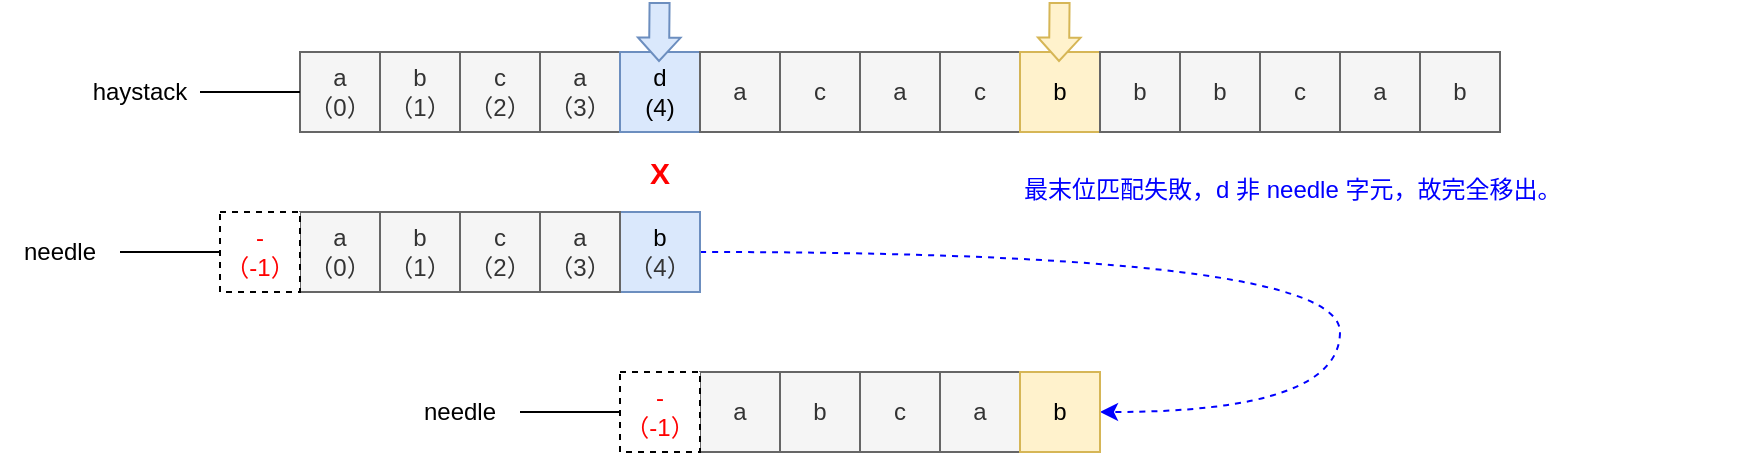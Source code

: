<mxfile version="20.3.0" type="device" pages="3"><diagram id="CD-3inegybL8uGqcTC5a" name="第 2 页"><mxGraphModel dx="946" dy="587" grid="1" gridSize="10" guides="1" tooltips="1" connect="1" arrows="1" fold="1" page="1" pageScale="1" pageWidth="827" pageHeight="1169" math="0" shadow="0"><root><mxCell id="0"/><mxCell id="1" parent="0"/><mxCell id="Z-Ff5z3R46uUvvrrYFbQ-1" value="b" style="rounded=0;whiteSpace=wrap;html=1;fillColor=#f5f5f5;strokeColor=#666666;fontColor=#333333;" parent="1" vertex="1"><mxGeometry x="760" y="280" width="40" height="40" as="geometry"/></mxCell><mxCell id="Z-Ff5z3R46uUvvrrYFbQ-2" value="&lt;font color=&quot;#ff0000&quot; style=&quot;font-size: 15px;&quot;&gt;&lt;b style=&quot;&quot;&gt;X&lt;/b&gt;&lt;/font&gt;" style="rounded=0;whiteSpace=wrap;html=1;fontSize=15;strokeColor=none;" parent="1" vertex="1"><mxGeometry x="360" y="320" width="40" height="40" as="geometry"/></mxCell><mxCell id="Z-Ff5z3R46uUvvrrYFbQ-3" value="b&lt;br&gt;（1）" style="rounded=0;whiteSpace=wrap;html=1;fillColor=#f5f5f5;fontColor=#333333;strokeColor=#666666;" parent="1" vertex="1"><mxGeometry x="240" y="280" width="40" height="40" as="geometry"/></mxCell><mxCell id="Z-Ff5z3R46uUvvrrYFbQ-4" value="c&lt;br&gt;（2）" style="rounded=0;whiteSpace=wrap;html=1;fillColor=#f5f5f5;fontColor=#333333;strokeColor=#666666;" parent="1" vertex="1"><mxGeometry x="280" y="280" width="40" height="40" as="geometry"/></mxCell><mxCell id="Z-Ff5z3R46uUvvrrYFbQ-5" value="a&lt;br&gt;（3）" style="rounded=0;whiteSpace=wrap;html=1;fillColor=#f5f5f5;strokeColor=#666666;fontColor=#333333;" parent="1" vertex="1"><mxGeometry x="320" y="280" width="40" height="40" as="geometry"/></mxCell><mxCell id="Z-Ff5z3R46uUvvrrYFbQ-6" value="a" style="rounded=0;whiteSpace=wrap;html=1;fillColor=#f5f5f5;strokeColor=#666666;fontColor=#333333;" parent="1" vertex="1"><mxGeometry x="480" y="280" width="40" height="40" as="geometry"/></mxCell><mxCell id="Z-Ff5z3R46uUvvrrYFbQ-7" value="a&lt;br&gt;（0）" style="rounded=0;whiteSpace=wrap;html=1;fillColor=#f5f5f5;fontColor=#333333;strokeColor=#666666;" parent="1" vertex="1"><mxGeometry x="200" y="280" width="40" height="40" as="geometry"/></mxCell><mxCell id="Z-Ff5z3R46uUvvrrYFbQ-8" value="d&lt;br&gt;(4)" style="rounded=0;whiteSpace=wrap;html=1;fillColor=#dae8fc;strokeColor=#6c8ebf;" parent="1" vertex="1"><mxGeometry x="360" y="280" width="40" height="40" as="geometry"/></mxCell><mxCell id="Z-Ff5z3R46uUvvrrYFbQ-9" value="c" style="rounded=0;whiteSpace=wrap;html=1;fillColor=#f5f5f5;strokeColor=#666666;fontColor=#333333;" parent="1" vertex="1"><mxGeometry x="440" y="280" width="40" height="40" as="geometry"/></mxCell><mxCell id="Z-Ff5z3R46uUvvrrYFbQ-10" value="c" style="rounded=0;whiteSpace=wrap;html=1;fillColor=#f5f5f5;strokeColor=#666666;fontColor=#333333;" parent="1" vertex="1"><mxGeometry x="680" y="280" width="40" height="40" as="geometry"/></mxCell><mxCell id="Z-Ff5z3R46uUvvrrYFbQ-11" style="edgeStyle=orthogonalEdgeStyle;rounded=0;orthogonalLoop=1;jettySize=auto;html=1;exitX=1;exitY=0.5;exitDx=0;exitDy=0;entryX=0;entryY=0.5;entryDx=0;entryDy=0;endArrow=none;endFill=0;" parent="1" source="Z-Ff5z3R46uUvvrrYFbQ-12" target="Z-Ff5z3R46uUvvrrYFbQ-7" edge="1"><mxGeometry relative="1" as="geometry"/></mxCell><mxCell id="Z-Ff5z3R46uUvvrrYFbQ-12" value="haystack" style="text;html=1;align=center;verticalAlign=middle;whiteSpace=wrap;rounded=0;" parent="1" vertex="1"><mxGeometry x="90" y="285" width="60" height="30" as="geometry"/></mxCell><mxCell id="Z-Ff5z3R46uUvvrrYFbQ-13" value="" style="shape=flexArrow;endArrow=classic;html=1;rounded=0;endWidth=10.263;endSize=3.561;fillColor=#dae8fc;strokeColor=#6c8ebf;" parent="1" edge="1"><mxGeometry width="50" height="50" relative="1" as="geometry"><mxPoint x="379.79" y="255" as="sourcePoint"/><mxPoint x="379.5" y="285" as="targetPoint"/></mxGeometry></mxCell><mxCell id="Z-Ff5z3R46uUvvrrYFbQ-17" style="edgeStyle=orthogonalEdgeStyle;rounded=0;orthogonalLoop=1;jettySize=auto;html=1;exitX=1;exitY=0.5;exitDx=0;exitDy=0;entryX=0;entryY=0.5;entryDx=0;entryDy=0;endArrow=none;endFill=0;" parent="1" edge="1"><mxGeometry relative="1" as="geometry"><mxPoint x="160" y="380" as="targetPoint"/><mxPoint x="110" y="380" as="sourcePoint"/></mxGeometry></mxCell><mxCell id="Z-Ff5z3R46uUvvrrYFbQ-18" value="needle" style="text;html=1;strokeColor=none;fillColor=none;align=center;verticalAlign=middle;whiteSpace=wrap;rounded=0;" parent="1" vertex="1"><mxGeometry x="50" y="365" width="60" height="30" as="geometry"/></mxCell><mxCell id="Z-Ff5z3R46uUvvrrYFbQ-19" value="a" style="rounded=0;whiteSpace=wrap;html=1;fillColor=#f5f5f5;strokeColor=#666666;fontColor=#333333;" parent="1" vertex="1"><mxGeometry x="720" y="280" width="40" height="40" as="geometry"/></mxCell><mxCell id="Z-Ff5z3R46uUvvrrYFbQ-21" value="a" style="rounded=0;whiteSpace=wrap;html=1;fillColor=#f5f5f5;strokeColor=#666666;fontColor=#333333;" parent="1" vertex="1"><mxGeometry x="400" y="280" width="40" height="40" as="geometry"/></mxCell><mxCell id="Z-Ff5z3R46uUvvrrYFbQ-22" style="edgeStyle=orthogonalEdgeStyle;rounded=0;orthogonalLoop=1;jettySize=auto;html=1;exitX=1;exitY=0.5;exitDx=0;exitDy=0;entryX=0;entryY=0.5;entryDx=0;entryDy=0;endArrow=none;endFill=0;" parent="1" edge="1"><mxGeometry relative="1" as="geometry"><mxPoint x="360" y="460" as="targetPoint"/><mxPoint x="310" y="460" as="sourcePoint"/></mxGeometry></mxCell><mxCell id="Z-Ff5z3R46uUvvrrYFbQ-23" value="c" style="rounded=0;whiteSpace=wrap;html=1;fillColor=#f5f5f5;strokeColor=#666666;fontColor=#333333;" parent="1" vertex="1"><mxGeometry x="520" y="280" width="40" height="40" as="geometry"/></mxCell><mxCell id="Z-Ff5z3R46uUvvrrYFbQ-24" value="b" style="rounded=0;whiteSpace=wrap;html=1;fillColor=#fff2cc;strokeColor=#d6b656;" parent="1" vertex="1"><mxGeometry x="560" y="280" width="40" height="40" as="geometry"/></mxCell><mxCell id="Z-Ff5z3R46uUvvrrYFbQ-26" value="b" style="rounded=0;whiteSpace=wrap;html=1;fillColor=#f5f5f5;strokeColor=#666666;fontColor=#333333;" parent="1" vertex="1"><mxGeometry x="600" y="280" width="40" height="40" as="geometry"/></mxCell><mxCell id="Z-Ff5z3R46uUvvrrYFbQ-27" value="b" style="rounded=0;whiteSpace=wrap;html=1;fillColor=#f5f5f5;strokeColor=#666666;fontColor=#333333;" parent="1" vertex="1"><mxGeometry x="640" y="280" width="40" height="40" as="geometry"/></mxCell><mxCell id="Z-Ff5z3R46uUvvrrYFbQ-29" value="" style="endArrow=classic;html=1;rounded=0;edgeStyle=orthogonalEdgeStyle;curved=1;strokeColor=#0000FF;dashed=1;exitX=1;exitY=0.5;exitDx=0;exitDy=0;entryX=1;entryY=0.5;entryDx=0;entryDy=0;" parent="1" edge="1"><mxGeometry width="50" height="50" relative="1" as="geometry"><mxPoint x="400" y="380" as="sourcePoint"/><mxPoint x="600" y="460" as="targetPoint"/><Array as="points"><mxPoint x="720" y="380"/><mxPoint x="720" y="460"/></Array></mxGeometry></mxCell><mxCell id="Z-Ff5z3R46uUvvrrYFbQ-31" value="" style="shape=flexArrow;endArrow=classic;html=1;rounded=0;endWidth=10.263;endSize=3.561;fillColor=#fff2cc;strokeColor=#d6b656;" parent="1" edge="1"><mxGeometry width="50" height="50" relative="1" as="geometry"><mxPoint x="579.79" y="255" as="sourcePoint"/><mxPoint x="579.5" y="285" as="targetPoint"/></mxGeometry></mxCell><mxCell id="ot6mlo0A_aKcgbsdT5fi-1" value="c" style="rounded=0;whiteSpace=wrap;html=1;fillColor=#f5f5f5;strokeColor=#666666;fontColor=#333333;" parent="1" vertex="1"><mxGeometry x="480" y="440" width="40" height="40" as="geometry"/></mxCell><mxCell id="ot6mlo0A_aKcgbsdT5fi-2" value="a" style="rounded=0;whiteSpace=wrap;html=1;fillColor=#f5f5f5;fontColor=#333333;strokeColor=#666666;" parent="1" vertex="1"><mxGeometry x="400" y="440" width="40" height="40" as="geometry"/></mxCell><mxCell id="ot6mlo0A_aKcgbsdT5fi-3" value="b" style="rounded=0;whiteSpace=wrap;html=1;fillColor=#f5f5f5;strokeColor=#666666;fontColor=#333333;" parent="1" vertex="1"><mxGeometry x="440" y="440" width="40" height="40" as="geometry"/></mxCell><mxCell id="ot6mlo0A_aKcgbsdT5fi-4" style="edgeStyle=orthogonalEdgeStyle;rounded=0;orthogonalLoop=1;jettySize=auto;html=1;exitX=1;exitY=0.5;exitDx=0;exitDy=0;entryX=0;entryY=0.5;entryDx=0;entryDy=0;endArrow=none;endFill=0;" parent="1" edge="1"><mxGeometry relative="1" as="geometry"><mxPoint x="360" y="460" as="targetPoint"/><mxPoint x="310" y="460" as="sourcePoint"/></mxGeometry></mxCell><mxCell id="ot6mlo0A_aKcgbsdT5fi-5" value="needle" style="text;html=1;strokeColor=none;fillColor=none;align=center;verticalAlign=middle;whiteSpace=wrap;rounded=0;" parent="1" vertex="1"><mxGeometry x="250" y="445" width="60" height="30" as="geometry"/></mxCell><mxCell id="ot6mlo0A_aKcgbsdT5fi-6" value="a" style="rounded=0;whiteSpace=wrap;html=1;fillColor=#f5f5f5;strokeColor=#666666;fontColor=#333333;" parent="1" vertex="1"><mxGeometry x="520" y="440" width="40" height="40" as="geometry"/></mxCell><mxCell id="ot6mlo0A_aKcgbsdT5fi-7" value="b" style="rounded=0;whiteSpace=wrap;html=1;fillColor=#fff2cc;strokeColor=#d6b656;" parent="1" vertex="1"><mxGeometry x="560" y="440" width="40" height="40" as="geometry"/></mxCell><mxCell id="6Jzf38K3awY7108J03w3-1" value="c&lt;br&gt;（2）" style="rounded=0;whiteSpace=wrap;html=1;fillColor=#f5f5f5;fontColor=#333333;strokeColor=#666666;" parent="1" vertex="1"><mxGeometry x="280" y="360" width="40" height="40" as="geometry"/></mxCell><mxCell id="6Jzf38K3awY7108J03w3-2" value="a&lt;br&gt;（0）" style="rounded=0;whiteSpace=wrap;html=1;fillColor=#f5f5f5;fontColor=#333333;strokeColor=#666666;" parent="1" vertex="1"><mxGeometry x="200" y="360" width="40" height="40" as="geometry"/></mxCell><mxCell id="6Jzf38K3awY7108J03w3-3" value="b&lt;br&gt;（1）" style="rounded=0;whiteSpace=wrap;html=1;fillColor=#f5f5f5;fontColor=#333333;strokeColor=#666666;" parent="1" vertex="1"><mxGeometry x="240" y="360" width="40" height="40" as="geometry"/></mxCell><mxCell id="6Jzf38K3awY7108J03w3-4" value="b&lt;br style=&quot;color: rgb(51, 51, 51);&quot;&gt;&lt;span style=&quot;color: rgb(51, 51, 51);&quot;&gt;（4）&lt;/span&gt;" style="rounded=0;whiteSpace=wrap;html=1;fillColor=#dae8fc;strokeColor=#6c8ebf;" parent="1" vertex="1"><mxGeometry x="360" y="360" width="40" height="40" as="geometry"/></mxCell><mxCell id="6Jzf38K3awY7108J03w3-5" value="a&lt;br&gt;（3）" style="rounded=0;whiteSpace=wrap;html=1;fillColor=#f5f5f5;fontColor=#333333;strokeColor=#666666;" parent="1" vertex="1"><mxGeometry x="320" y="360" width="40" height="40" as="geometry"/></mxCell><mxCell id="6Jzf38K3awY7108J03w3-6" value="-&lt;br&gt;（-1）" style="rounded=0;whiteSpace=wrap;html=1;dashed=1;fontColor=#FF0000;" parent="1" vertex="1"><mxGeometry x="160" y="360" width="40" height="40" as="geometry"/></mxCell><mxCell id="6Jzf38K3awY7108J03w3-7" value="-&lt;br&gt;（-1）" style="rounded=0;whiteSpace=wrap;html=1;dashed=1;fontColor=#FF0000;" parent="1" vertex="1"><mxGeometry x="360" y="440" width="40" height="40" as="geometry"/></mxCell><mxCell id="LSaY9Rpvg6kZsQgYHW_2-1" value="&lt;font&gt;最末位匹配失敗，d 非 needle 字元，故完全移出。&lt;br&gt;&lt;/font&gt;" style="text;html=1;strokeColor=none;fillColor=none;align=left;verticalAlign=middle;whiteSpace=wrap;rounded=0;fontColor=#0000FF;" parent="1" vertex="1"><mxGeometry x="560" y="320" width="360" height="57.5" as="geometry"/></mxCell></root></mxGraphModel></diagram><diagram id="rEwPrCdhcxSWgoikzbEA" name="第 3 页"><mxGraphModel dx="946" dy="587" grid="1" gridSize="10" guides="1" tooltips="1" connect="1" arrows="1" fold="1" page="1" pageScale="1" pageWidth="827" pageHeight="1169" math="0" shadow="0"><root><mxCell id="0"/><mxCell id="1" parent="0"/><mxCell id="_6xoo4HEcYC9FSSWQcDN-2" value="&lt;font color=&quot;#ff0000&quot; style=&quot;font-size: 15px;&quot;&gt;&lt;b style=&quot;&quot;&gt;X&lt;/b&gt;&lt;/font&gt;" style="rounded=0;whiteSpace=wrap;html=1;fontSize=15;strokeColor=none;" parent="1" vertex="1"><mxGeometry x="520" y="320" width="40" height="40" as="geometry"/></mxCell><mxCell id="_6xoo4HEcYC9FSSWQcDN-4" value="&lt;font&gt;&lt;b&gt;O&lt;/b&gt;&lt;/font&gt;" style="rounded=0;whiteSpace=wrap;html=1;fontSize=15;strokeColor=none;fontColor=#00FF00;" parent="1" vertex="1"><mxGeometry x="560" y="320" width="40" height="40" as="geometry"/></mxCell><mxCell id="_6xoo4HEcYC9FSSWQcDN-7" value="b" style="rounded=0;whiteSpace=wrap;html=1;fillColor=#f5f5f5;strokeColor=#666666;fontColor=#333333;" parent="1" vertex="1"><mxGeometry x="760" y="280" width="40" height="40" as="geometry"/></mxCell><mxCell id="_6xoo4HEcYC9FSSWQcDN-8" value="b" style="rounded=0;whiteSpace=wrap;html=1;fillColor=#f5f5f5;fontColor=#333333;strokeColor=#666666;" parent="1" vertex="1"><mxGeometry x="240" y="280" width="40" height="40" as="geometry"/></mxCell><mxCell id="_6xoo4HEcYC9FSSWQcDN-9" value="c" style="rounded=0;whiteSpace=wrap;html=1;fillColor=#f5f5f5;fontColor=#333333;strokeColor=#666666;" parent="1" vertex="1"><mxGeometry x="280" y="280" width="40" height="40" as="geometry"/></mxCell><mxCell id="_6xoo4HEcYC9FSSWQcDN-10" value="a" style="rounded=0;whiteSpace=wrap;html=1;fillColor=#f5f5f5;strokeColor=#666666;fontColor=#333333;" parent="1" vertex="1"><mxGeometry x="320" y="280" width="40" height="40" as="geometry"/></mxCell><mxCell id="_6xoo4HEcYC9FSSWQcDN-11" value="a&lt;br style=&quot;color: rgb(51, 51, 51);&quot;&gt;&lt;span style=&quot;color: rgb(51, 51, 51);&quot;&gt;（2）&lt;/span&gt;" style="rounded=0;whiteSpace=wrap;html=1;fillColor=#f5f5f5;strokeColor=#666666;fontColor=#333333;" parent="1" vertex="1"><mxGeometry x="480" y="280" width="40" height="40" as="geometry"/></mxCell><mxCell id="_6xoo4HEcYC9FSSWQcDN-12" value="a" style="rounded=0;whiteSpace=wrap;html=1;fillColor=#f5f5f5;fontColor=#333333;strokeColor=#666666;" parent="1" vertex="1"><mxGeometry x="200" y="280" width="40" height="40" as="geometry"/></mxCell><mxCell id="_6xoo4HEcYC9FSSWQcDN-13" value="d" style="rounded=0;whiteSpace=wrap;html=1;fillColor=#dae8fc;strokeColor=#6c8ebf;" parent="1" vertex="1"><mxGeometry x="360" y="280" width="40" height="40" as="geometry"/></mxCell><mxCell id="_6xoo4HEcYC9FSSWQcDN-14" value="c&lt;br style=&quot;color: rgb(51, 51, 51);&quot;&gt;&lt;span style=&quot;color: rgb(51, 51, 51);&quot;&gt;（1）&lt;/span&gt;" style="rounded=0;whiteSpace=wrap;html=1;fillColor=#f5f5f5;strokeColor=#666666;fontColor=#333333;" parent="1" vertex="1"><mxGeometry x="440" y="280" width="40" height="40" as="geometry"/></mxCell><mxCell id="_6xoo4HEcYC9FSSWQcDN-15" value="c" style="rounded=0;whiteSpace=wrap;html=1;fillColor=#f5f5f5;strokeColor=#666666;fontColor=#333333;" parent="1" vertex="1"><mxGeometry x="680" y="280" width="40" height="40" as="geometry"/></mxCell><mxCell id="_6xoo4HEcYC9FSSWQcDN-16" style="edgeStyle=orthogonalEdgeStyle;rounded=0;orthogonalLoop=1;jettySize=auto;html=1;exitX=1;exitY=0.5;exitDx=0;exitDy=0;entryX=0;entryY=0.5;entryDx=0;entryDy=0;endArrow=none;endFill=0;" parent="1" source="_6xoo4HEcYC9FSSWQcDN-17" target="_6xoo4HEcYC9FSSWQcDN-12" edge="1"><mxGeometry relative="1" as="geometry"/></mxCell><mxCell id="_6xoo4HEcYC9FSSWQcDN-17" value="haystack" style="text;html=1;align=center;verticalAlign=middle;whiteSpace=wrap;rounded=0;" parent="1" vertex="1"><mxGeometry x="90" y="285" width="60" height="30" as="geometry"/></mxCell><mxCell id="_6xoo4HEcYC9FSSWQcDN-18" value="" style="shape=flexArrow;endArrow=classic;html=1;rounded=0;endWidth=10.263;endSize=3.561;fillColor=#dae8fc;strokeColor=#6c8ebf;" parent="1" edge="1"><mxGeometry width="50" height="50" relative="1" as="geometry"><mxPoint x="379.79" y="255" as="sourcePoint"/><mxPoint x="379.5" y="285" as="targetPoint"/></mxGeometry></mxCell><mxCell id="_6xoo4HEcYC9FSSWQcDN-24" value="a" style="rounded=0;whiteSpace=wrap;html=1;fillColor=#f5f5f5;strokeColor=#666666;fontColor=#333333;" parent="1" vertex="1"><mxGeometry x="720" y="280" width="40" height="40" as="geometry"/></mxCell><mxCell id="_6xoo4HEcYC9FSSWQcDN-26" value="a&lt;br&gt;（0）" style="rounded=0;whiteSpace=wrap;html=1;fillColor=#f5f5f5;strokeColor=#666666;fontColor=#333333;" parent="1" vertex="1"><mxGeometry x="400" y="280" width="40" height="40" as="geometry"/></mxCell><mxCell id="_6xoo4HEcYC9FSSWQcDN-27" value="c&lt;br style=&quot;color: rgb(51, 51, 51);&quot;&gt;&lt;span style=&quot;color: rgb(51, 51, 51);&quot;&gt;（2）&lt;/span&gt;" style="rounded=0;whiteSpace=wrap;html=1;fillColor=#f5f5f5;strokeColor=#666666;fontColor=#333333;" parent="1" vertex="1"><mxGeometry x="480" y="360" width="40" height="40" as="geometry"/></mxCell><mxCell id="_6xoo4HEcYC9FSSWQcDN-28" value="a&lt;br&gt;（0）" style="rounded=0;whiteSpace=wrap;html=1;fillColor=#f5f5f5;fontColor=#333333;strokeColor=#666666;" parent="1" vertex="1"><mxGeometry x="400" y="360" width="40" height="40" as="geometry"/></mxCell><mxCell id="_6xoo4HEcYC9FSSWQcDN-29" value="b&lt;br style=&quot;color: rgb(51, 51, 51);&quot;&gt;&lt;span style=&quot;color: rgb(51, 51, 51);&quot;&gt;（1）&lt;/span&gt;" style="rounded=0;whiteSpace=wrap;html=1;fillColor=#f5f5f5;strokeColor=#666666;fontColor=#333333;" parent="1" vertex="1"><mxGeometry x="440" y="360" width="40" height="40" as="geometry"/></mxCell><mxCell id="_6xoo4HEcYC9FSSWQcDN-30" style="edgeStyle=orthogonalEdgeStyle;rounded=0;orthogonalLoop=1;jettySize=auto;html=1;exitX=1;exitY=0.5;exitDx=0;exitDy=0;entryX=0;entryY=0.5;entryDx=0;entryDy=0;endArrow=none;endFill=0;" parent="1" edge="1"><mxGeometry relative="1" as="geometry"><mxPoint x="360" y="379.5" as="targetPoint"/><mxPoint x="310" y="379.5" as="sourcePoint"/></mxGeometry></mxCell><mxCell id="_6xoo4HEcYC9FSSWQcDN-31" value="needle" style="text;html=1;strokeColor=none;fillColor=none;align=center;verticalAlign=middle;whiteSpace=wrap;rounded=0;" parent="1" vertex="1"><mxGeometry x="250" y="365" width="60" height="30" as="geometry"/></mxCell><mxCell id="_6xoo4HEcYC9FSSWQcDN-32" value="c&lt;br style=&quot;color: rgb(51, 51, 51);&quot;&gt;&lt;span style=&quot;color: rgb(51, 51, 51);&quot;&gt;（3）&lt;/span&gt;" style="rounded=0;whiteSpace=wrap;html=1;fillColor=#fff2cc;strokeColor=#d6b656;" parent="1" vertex="1"><mxGeometry x="520" y="280" width="40" height="40" as="geometry"/></mxCell><mxCell id="_6xoo4HEcYC9FSSWQcDN-33" value="b&lt;br style=&quot;color: rgb(51, 51, 51);&quot;&gt;&lt;span style=&quot;color: rgb(51, 51, 51);&quot;&gt;（4）&lt;/span&gt;" style="rounded=0;whiteSpace=wrap;html=1;fillColor=#fff2cc;strokeColor=#d6b656;" parent="1" vertex="1"><mxGeometry x="560" y="280" width="40" height="40" as="geometry"/></mxCell><mxCell id="_6xoo4HEcYC9FSSWQcDN-35" value="c" style="rounded=0;whiteSpace=wrap;html=1;fillColor=#f5f5f5;strokeColor=#666666;fontColor=#333333;" parent="1" vertex="1"><mxGeometry x="520" y="440" width="40" height="40" as="geometry"/></mxCell><mxCell id="_6xoo4HEcYC9FSSWQcDN-36" value="a&lt;br&gt;" style="rounded=0;whiteSpace=wrap;html=1;fillColor=#f5f5f5;fontColor=#333333;strokeColor=#666666;" parent="1" vertex="1"><mxGeometry x="440" y="440" width="40" height="40" as="geometry"/></mxCell><mxCell id="_6xoo4HEcYC9FSSWQcDN-37" value="b" style="rounded=0;whiteSpace=wrap;html=1;fillColor=#f5f5f5;strokeColor=#666666;fontColor=#333333;" parent="1" vertex="1"><mxGeometry x="480" y="440" width="40" height="40" as="geometry"/></mxCell><mxCell id="_6xoo4HEcYC9FSSWQcDN-38" style="edgeStyle=orthogonalEdgeStyle;rounded=0;orthogonalLoop=1;jettySize=auto;html=1;exitX=1;exitY=0.5;exitDx=0;exitDy=0;entryX=0;entryY=0.5;entryDx=0;entryDy=0;endArrow=none;endFill=0;" parent="1" edge="1"><mxGeometry relative="1" as="geometry"><mxPoint x="400" y="460" as="targetPoint"/><mxPoint x="350" y="460" as="sourcePoint"/></mxGeometry></mxCell><mxCell id="_6xoo4HEcYC9FSSWQcDN-39" value="needle" style="text;html=1;strokeColor=none;fillColor=none;align=center;verticalAlign=middle;whiteSpace=wrap;rounded=0;" parent="1" vertex="1"><mxGeometry x="290" y="445" width="60" height="30" as="geometry"/></mxCell><mxCell id="_6xoo4HEcYC9FSSWQcDN-40" value="b" style="rounded=0;whiteSpace=wrap;html=1;fillColor=#f8cecc;strokeColor=#b85450;" parent="1" vertex="1"><mxGeometry x="600" y="280" width="40" height="40" as="geometry"/></mxCell><mxCell id="_6xoo4HEcYC9FSSWQcDN-41" value="b" style="rounded=0;whiteSpace=wrap;html=1;fillColor=#f5f5f5;strokeColor=#666666;fontColor=#333333;" parent="1" vertex="1"><mxGeometry x="640" y="280" width="40" height="40" as="geometry"/></mxCell><mxCell id="_6xoo4HEcYC9FSSWQcDN-42" value="" style="shape=flexArrow;endArrow=classic;html=1;rounded=0;endWidth=10.263;endSize=3.561;fillColor=#f8cecc;strokeColor=#b85450;" parent="1" edge="1"><mxGeometry width="50" height="50" relative="1" as="geometry"><mxPoint x="619.79" y="255" as="sourcePoint"/><mxPoint x="619.5" y="285" as="targetPoint"/></mxGeometry></mxCell><mxCell id="_6xoo4HEcYC9FSSWQcDN-44" value="" style="endArrow=classic;html=1;rounded=0;entryX=1;entryY=0.5;entryDx=0;entryDy=0;edgeStyle=orthogonalEdgeStyle;curved=1;strokeColor=#666600;dashed=1;exitX=1;exitY=0.5;exitDx=0;exitDy=0;" parent="1" source="_6xoo4HEcYC9FSSWQcDN-47" target="_6xoo4HEcYC9FSSWQcDN-50" edge="1"><mxGeometry width="50" height="50" relative="1" as="geometry"><mxPoint x="725" y="380" as="sourcePoint"/><mxPoint x="765" y="460" as="targetPoint"/><Array as="points"><mxPoint x="835" y="380"/><mxPoint x="835" y="460"/></Array></mxGeometry></mxCell><mxCell id="_6xoo4HEcYC9FSSWQcDN-46" value="a&lt;br style=&quot;color: rgb(51, 51, 51);&quot;&gt;&lt;span style=&quot;color: rgb(51, 51, 51);&quot;&gt;（3）&lt;/span&gt;" style="rounded=0;whiteSpace=wrap;html=1;fillColor=#fff2cc;strokeColor=#d6b656;" parent="1" vertex="1"><mxGeometry x="520" y="360" width="40" height="40" as="geometry"/></mxCell><mxCell id="_6xoo4HEcYC9FSSWQcDN-47" value="b&lt;br style=&quot;color: rgb(51, 51, 51);&quot;&gt;&lt;span style=&quot;color: rgb(51, 51, 51);&quot;&gt;（4）&lt;/span&gt;" style="rounded=0;whiteSpace=wrap;html=1;fillColor=#fff2cc;strokeColor=#d6b656;" parent="1" vertex="1"><mxGeometry x="560" y="360" width="40" height="40" as="geometry"/></mxCell><mxCell id="_6xoo4HEcYC9FSSWQcDN-48" value="" style="shape=flexArrow;endArrow=classic;html=1;rounded=0;endWidth=10.263;endSize=3.561;fillColor=#ffe6cc;strokeColor=#d79b00;" parent="1" edge="1"><mxGeometry width="50" height="50" relative="1" as="geometry"><mxPoint x="579.79" y="255" as="sourcePoint"/><mxPoint x="579.5" y="285" as="targetPoint"/></mxGeometry></mxCell><mxCell id="_6xoo4HEcYC9FSSWQcDN-49" value="a" style="rounded=0;whiteSpace=wrap;html=1;fillColor=#f5f5f5;strokeColor=#666666;fontColor=#333333;" parent="1" vertex="1"><mxGeometry x="560" y="440" width="40" height="40" as="geometry"/></mxCell><mxCell id="_6xoo4HEcYC9FSSWQcDN-50" value="b" style="rounded=0;whiteSpace=wrap;html=1;fillColor=#f8cecc;strokeColor=#b85450;" parent="1" vertex="1"><mxGeometry x="600" y="440" width="40" height="40" as="geometry"/></mxCell><mxCell id="YGIRPTK9AOIuu0RYIfAv-1" value="-&lt;br&gt;（-1）" style="rounded=0;whiteSpace=wrap;html=1;dashed=1;fontColor=#FF0000;" parent="1" vertex="1"><mxGeometry x="360" y="360" width="40" height="40" as="geometry"/></mxCell><mxCell id="_47jQxx1rjxJ5hIXiZcN-1" value="&lt;font&gt;比對失敗字符為 c，為 sub-haystack 的第 3 位，也是 needle 的第第 2 位。&lt;br&gt;&lt;/font&gt;" style="text;html=1;strokeColor=none;fillColor=none;align=left;verticalAlign=middle;whiteSpace=wrap;rounded=0;fontColor=#666600;" parent="1" vertex="1"><mxGeometry x="680" y="320" width="360" height="57.5" as="geometry"/></mxCell><mxCell id="kKrLmLbqtm-xaRWgZ_B4-1" value="-&lt;br&gt;（-1）" style="rounded=0;whiteSpace=wrap;html=1;dashed=1;fontColor=#FF0000;" parent="1" vertex="1"><mxGeometry x="400" y="440" width="40" height="40" as="geometry"/></mxCell></root></mxGraphModel></diagram><diagram id="Q6ZJyYUGk2l8_aEQp2oG" name="第 4 页"><mxGraphModel dx="946" dy="587" grid="1" gridSize="10" guides="1" tooltips="1" connect="1" arrows="1" fold="1" page="1" pageScale="1" pageWidth="827" pageHeight="1169" math="0" shadow="0"><root><mxCell id="0"/><mxCell id="1" parent="0"/><mxCell id="kpLB9MCaUnOAuJoE_dSj-1" value="&lt;font color=&quot;#ff0000&quot; style=&quot;font-size: 15px;&quot;&gt;&lt;b style=&quot;&quot;&gt;X&lt;/b&gt;&lt;/font&gt;" style="rounded=0;whiteSpace=wrap;html=1;fontSize=15;strokeColor=none;" vertex="1" parent="1"><mxGeometry x="560" y="320" width="40" height="40" as="geometry"/></mxCell><mxCell id="kpLB9MCaUnOAuJoE_dSj-2" value="&lt;font&gt;&lt;b&gt;O&lt;/b&gt;&lt;/font&gt;" style="rounded=0;whiteSpace=wrap;html=1;fontSize=15;strokeColor=none;fontColor=#00FF00;" vertex="1" parent="1"><mxGeometry x="600" y="320" width="40" height="40" as="geometry"/></mxCell><mxCell id="kpLB9MCaUnOAuJoE_dSj-3" value="b" style="rounded=0;whiteSpace=wrap;html=1;fillColor=#f5f5f5;strokeColor=#666666;fontColor=#333333;" vertex="1" parent="1"><mxGeometry x="760" y="280" width="40" height="40" as="geometry"/></mxCell><mxCell id="kpLB9MCaUnOAuJoE_dSj-4" value="b" style="rounded=0;whiteSpace=wrap;html=1;fillColor=#f5f5f5;fontColor=#333333;strokeColor=#666666;" vertex="1" parent="1"><mxGeometry x="240" y="280" width="40" height="40" as="geometry"/></mxCell><mxCell id="kpLB9MCaUnOAuJoE_dSj-5" value="c" style="rounded=0;whiteSpace=wrap;html=1;fillColor=#f5f5f5;fontColor=#333333;strokeColor=#666666;" vertex="1" parent="1"><mxGeometry x="280" y="280" width="40" height="40" as="geometry"/></mxCell><mxCell id="kpLB9MCaUnOAuJoE_dSj-6" value="a" style="rounded=0;whiteSpace=wrap;html=1;fillColor=#f5f5f5;strokeColor=#666666;fontColor=#333333;" vertex="1" parent="1"><mxGeometry x="320" y="280" width="40" height="40" as="geometry"/></mxCell><mxCell id="kpLB9MCaUnOAuJoE_dSj-7" value="a&lt;br&gt;（0）" style="rounded=0;whiteSpace=wrap;html=1;fillColor=#f5f5f5;strokeColor=#666666;fontColor=#333333;" vertex="1" parent="1"><mxGeometry x="480" y="280" width="40" height="40" as="geometry"/></mxCell><mxCell id="kpLB9MCaUnOAuJoE_dSj-8" value="a" style="rounded=0;whiteSpace=wrap;html=1;fillColor=#f5f5f5;fontColor=#333333;strokeColor=#666666;" vertex="1" parent="1"><mxGeometry x="200" y="280" width="40" height="40" as="geometry"/></mxCell><mxCell id="kpLB9MCaUnOAuJoE_dSj-9" value="d" style="rounded=0;whiteSpace=wrap;html=1;fillColor=#dae8fc;strokeColor=#6c8ebf;" vertex="1" parent="1"><mxGeometry x="360" y="280" width="40" height="40" as="geometry"/></mxCell><mxCell id="kpLB9MCaUnOAuJoE_dSj-10" value="c&lt;br&gt;（0）" style="rounded=0;whiteSpace=wrap;html=1;fillColor=#f5f5f5;strokeColor=#666666;fontColor=#333333;" vertex="1" parent="1"><mxGeometry x="440" y="280" width="40" height="40" as="geometry"/></mxCell><mxCell id="kpLB9MCaUnOAuJoE_dSj-11" value="c" style="rounded=0;whiteSpace=wrap;html=1;fillColor=#f5f5f5;strokeColor=#666666;fontColor=#333333;" vertex="1" parent="1"><mxGeometry x="680" y="280" width="40" height="40" as="geometry"/></mxCell><mxCell id="kpLB9MCaUnOAuJoE_dSj-12" style="edgeStyle=orthogonalEdgeStyle;rounded=0;orthogonalLoop=1;jettySize=auto;html=1;exitX=1;exitY=0.5;exitDx=0;exitDy=0;entryX=0;entryY=0.5;entryDx=0;entryDy=0;endArrow=none;endFill=0;" edge="1" parent="1" source="kpLB9MCaUnOAuJoE_dSj-13" target="kpLB9MCaUnOAuJoE_dSj-8"><mxGeometry relative="1" as="geometry"/></mxCell><mxCell id="kpLB9MCaUnOAuJoE_dSj-13" value="haystack" style="text;html=1;align=center;verticalAlign=middle;whiteSpace=wrap;rounded=0;" vertex="1" parent="1"><mxGeometry x="90" y="285" width="60" height="30" as="geometry"/></mxCell><mxCell id="kpLB9MCaUnOAuJoE_dSj-14" value="" style="shape=flexArrow;endArrow=classic;html=1;rounded=0;endWidth=10.263;endSize=3.561;fillColor=#dae8fc;strokeColor=#6c8ebf;" edge="1" parent="1"><mxGeometry width="50" height="50" relative="1" as="geometry"><mxPoint x="379.79" y="255" as="sourcePoint"/><mxPoint x="379.5" y="285" as="targetPoint"/></mxGeometry></mxCell><mxCell id="kpLB9MCaUnOAuJoE_dSj-15" value="a" style="rounded=0;whiteSpace=wrap;html=1;fillColor=#f5f5f5;strokeColor=#666666;fontColor=#333333;" vertex="1" parent="1"><mxGeometry x="720" y="280" width="40" height="40" as="geometry"/></mxCell><mxCell id="kpLB9MCaUnOAuJoE_dSj-16" value="a" style="rounded=0;whiteSpace=wrap;html=1;fillColor=#f5f5f5;strokeColor=#666666;fontColor=#333333;" vertex="1" parent="1"><mxGeometry x="400" y="280" width="40" height="40" as="geometry"/></mxCell><mxCell id="kpLB9MCaUnOAuJoE_dSj-17" value="c&lt;br style=&quot;color: rgb(51, 51, 51);&quot;&gt;&lt;span style=&quot;color: rgb(51, 51, 51);&quot;&gt;（2）&lt;/span&gt;" style="rounded=0;whiteSpace=wrap;html=1;fillColor=#f5f5f5;strokeColor=#666666;fontColor=#333333;" vertex="1" parent="1"><mxGeometry x="520" y="360" width="40" height="40" as="geometry"/></mxCell><mxCell id="kpLB9MCaUnOAuJoE_dSj-18" value="a&lt;br&gt;（0）" style="rounded=0;whiteSpace=wrap;html=1;fillColor=#f5f5f5;fontColor=#333333;strokeColor=#666666;" vertex="1" parent="1"><mxGeometry x="440" y="360" width="40" height="40" as="geometry"/></mxCell><mxCell id="kpLB9MCaUnOAuJoE_dSj-19" value="b&lt;br style=&quot;color: rgb(51, 51, 51);&quot;&gt;&lt;span style=&quot;color: rgb(51, 51, 51);&quot;&gt;（1）&lt;/span&gt;" style="rounded=0;whiteSpace=wrap;html=1;fillColor=#f5f5f5;strokeColor=#666666;fontColor=#333333;" vertex="1" parent="1"><mxGeometry x="480" y="360" width="40" height="40" as="geometry"/></mxCell><mxCell id="kpLB9MCaUnOAuJoE_dSj-20" style="edgeStyle=orthogonalEdgeStyle;rounded=0;orthogonalLoop=1;jettySize=auto;html=1;exitX=1;exitY=0.5;exitDx=0;exitDy=0;entryX=0;entryY=0.5;entryDx=0;entryDy=0;endArrow=none;endFill=0;" edge="1" parent="1"><mxGeometry relative="1" as="geometry"><mxPoint x="400" y="379.5" as="targetPoint"/><mxPoint x="350" y="379.5" as="sourcePoint"/></mxGeometry></mxCell><mxCell id="kpLB9MCaUnOAuJoE_dSj-21" value="needle" style="text;html=1;strokeColor=none;fillColor=none;align=center;verticalAlign=middle;whiteSpace=wrap;rounded=0;" vertex="1" parent="1"><mxGeometry x="290" y="365" width="60" height="30" as="geometry"/></mxCell><mxCell id="kpLB9MCaUnOAuJoE_dSj-22" value="c&lt;br&gt;（2）" style="rounded=0;whiteSpace=wrap;html=1;fillColor=#f5f5f5;strokeColor=#666666;fontColor=#333333;" vertex="1" parent="1"><mxGeometry x="520" y="280" width="40" height="40" as="geometry"/></mxCell><mxCell id="kpLB9MCaUnOAuJoE_dSj-23" value="b&lt;br style=&quot;color: rgb(51, 51, 51);&quot;&gt;&lt;span style=&quot;color: rgb(51, 51, 51);&quot;&gt;（3）&lt;/span&gt;" style="rounded=0;whiteSpace=wrap;html=1;fillColor=#fff2cc;strokeColor=#d6b656;" vertex="1" parent="1"><mxGeometry x="560" y="280" width="40" height="40" as="geometry"/></mxCell><mxCell id="kpLB9MCaUnOAuJoE_dSj-29" value="b&lt;br style=&quot;color: rgb(51, 51, 51);&quot;&gt;&lt;span style=&quot;color: rgb(51, 51, 51);&quot;&gt;（4）&lt;/span&gt;" style="rounded=0;whiteSpace=wrap;html=1;fillColor=#f8cecc;strokeColor=#b85450;" vertex="1" parent="1"><mxGeometry x="600" y="280" width="40" height="40" as="geometry"/></mxCell><mxCell id="kpLB9MCaUnOAuJoE_dSj-30" value="b" style="rounded=0;whiteSpace=wrap;html=1;fillColor=#f5f5f5;strokeColor=#666666;fontColor=#333333;" vertex="1" parent="1"><mxGeometry x="640" y="280" width="40" height="40" as="geometry"/></mxCell><mxCell id="kpLB9MCaUnOAuJoE_dSj-31" value="" style="shape=flexArrow;endArrow=classic;html=1;rounded=0;endWidth=10.263;endSize=3.561;fillColor=#f8cecc;strokeColor=#b85450;" edge="1" parent="1"><mxGeometry width="50" height="50" relative="1" as="geometry"><mxPoint x="619.79" y="255" as="sourcePoint"/><mxPoint x="619.5" y="285" as="targetPoint"/></mxGeometry></mxCell><mxCell id="kpLB9MCaUnOAuJoE_dSj-32" value="" style="endArrow=classic;html=1;rounded=0;entryX=1;entryY=0.5;entryDx=0;entryDy=0;edgeStyle=orthogonalEdgeStyle;curved=1;strokeColor=#FF0000;dashed=1;exitX=1;exitY=0.5;exitDx=0;exitDy=0;" edge="1" parent="1" source="kpLB9MCaUnOAuJoE_dSj-34"><mxGeometry width="50" height="50" relative="1" as="geometry"><mxPoint x="725" y="380" as="sourcePoint"/><mxPoint x="640" y="460" as="targetPoint"/><Array as="points"><mxPoint x="835" y="380"/><mxPoint x="835" y="460"/></Array></mxGeometry></mxCell><mxCell id="kpLB9MCaUnOAuJoE_dSj-33" value="a&lt;br style=&quot;color: rgb(51, 51, 51);&quot;&gt;&lt;span style=&quot;color: rgb(51, 51, 51);&quot;&gt;（3）&lt;/span&gt;" style="rounded=0;whiteSpace=wrap;html=1;fillColor=#fff2cc;strokeColor=#d6b656;" vertex="1" parent="1"><mxGeometry x="560" y="360" width="40" height="40" as="geometry"/></mxCell><mxCell id="kpLB9MCaUnOAuJoE_dSj-34" value="b&lt;br style=&quot;color: rgb(51, 51, 51);&quot;&gt;&lt;span style=&quot;color: rgb(51, 51, 51);&quot;&gt;（4）&lt;/span&gt;" style="rounded=0;whiteSpace=wrap;html=1;fillColor=#f8cecc;strokeColor=#b85450;" vertex="1" parent="1"><mxGeometry x="600" y="360" width="40" height="40" as="geometry"/></mxCell><mxCell id="kpLB9MCaUnOAuJoE_dSj-35" value="" style="shape=flexArrow;endArrow=classic;html=1;rounded=0;endWidth=10.263;endSize=3.561;fillColor=#ffe6cc;strokeColor=#d79b00;" edge="1" parent="1"><mxGeometry width="50" height="50" relative="1" as="geometry"><mxPoint x="579.79" y="255" as="sourcePoint"/><mxPoint x="579.5" y="285" as="targetPoint"/></mxGeometry></mxCell><mxCell id="kpLB9MCaUnOAuJoE_dSj-38" value="-&lt;br&gt;（-1）" style="rounded=0;whiteSpace=wrap;html=1;dashed=1;fontColor=#FF0000;" vertex="1" parent="1"><mxGeometry x="400" y="360" width="40" height="40" as="geometry"/></mxCell><mxCell id="kpLB9MCaUnOAuJoE_dSj-39" value="&lt;font&gt;比對失敗字符為 b，為 sub-haystack 的第 3 位，也是 needle 的第第 4 位。&lt;br&gt;&lt;/font&gt;" style="text;html=1;strokeColor=none;fillColor=none;align=left;verticalAlign=middle;whiteSpace=wrap;rounded=0;fontColor=#FF0000;" vertex="1" parent="1"><mxGeometry x="680" y="320" width="360" height="57.5" as="geometry"/></mxCell><mxCell id="izkpmSun5YYVgvhEHq9e-1" value="&lt;b style=&quot;font-size: 20px;&quot;&gt;&lt;font color=&quot;#ff0000&quot; style=&quot;font-size: 20px;&quot;&gt;3 - 4 = -1 （?）&lt;/font&gt;&lt;/b&gt;" style="rounded=0;whiteSpace=wrap;html=1;fontSize=20;strokeColor=#b85450;fillColor=#f8cecc;" vertex="1" parent="1"><mxGeometry x="470" y="440" width="170" height="40" as="geometry"/></mxCell></root></mxGraphModel></diagram></mxfile>
